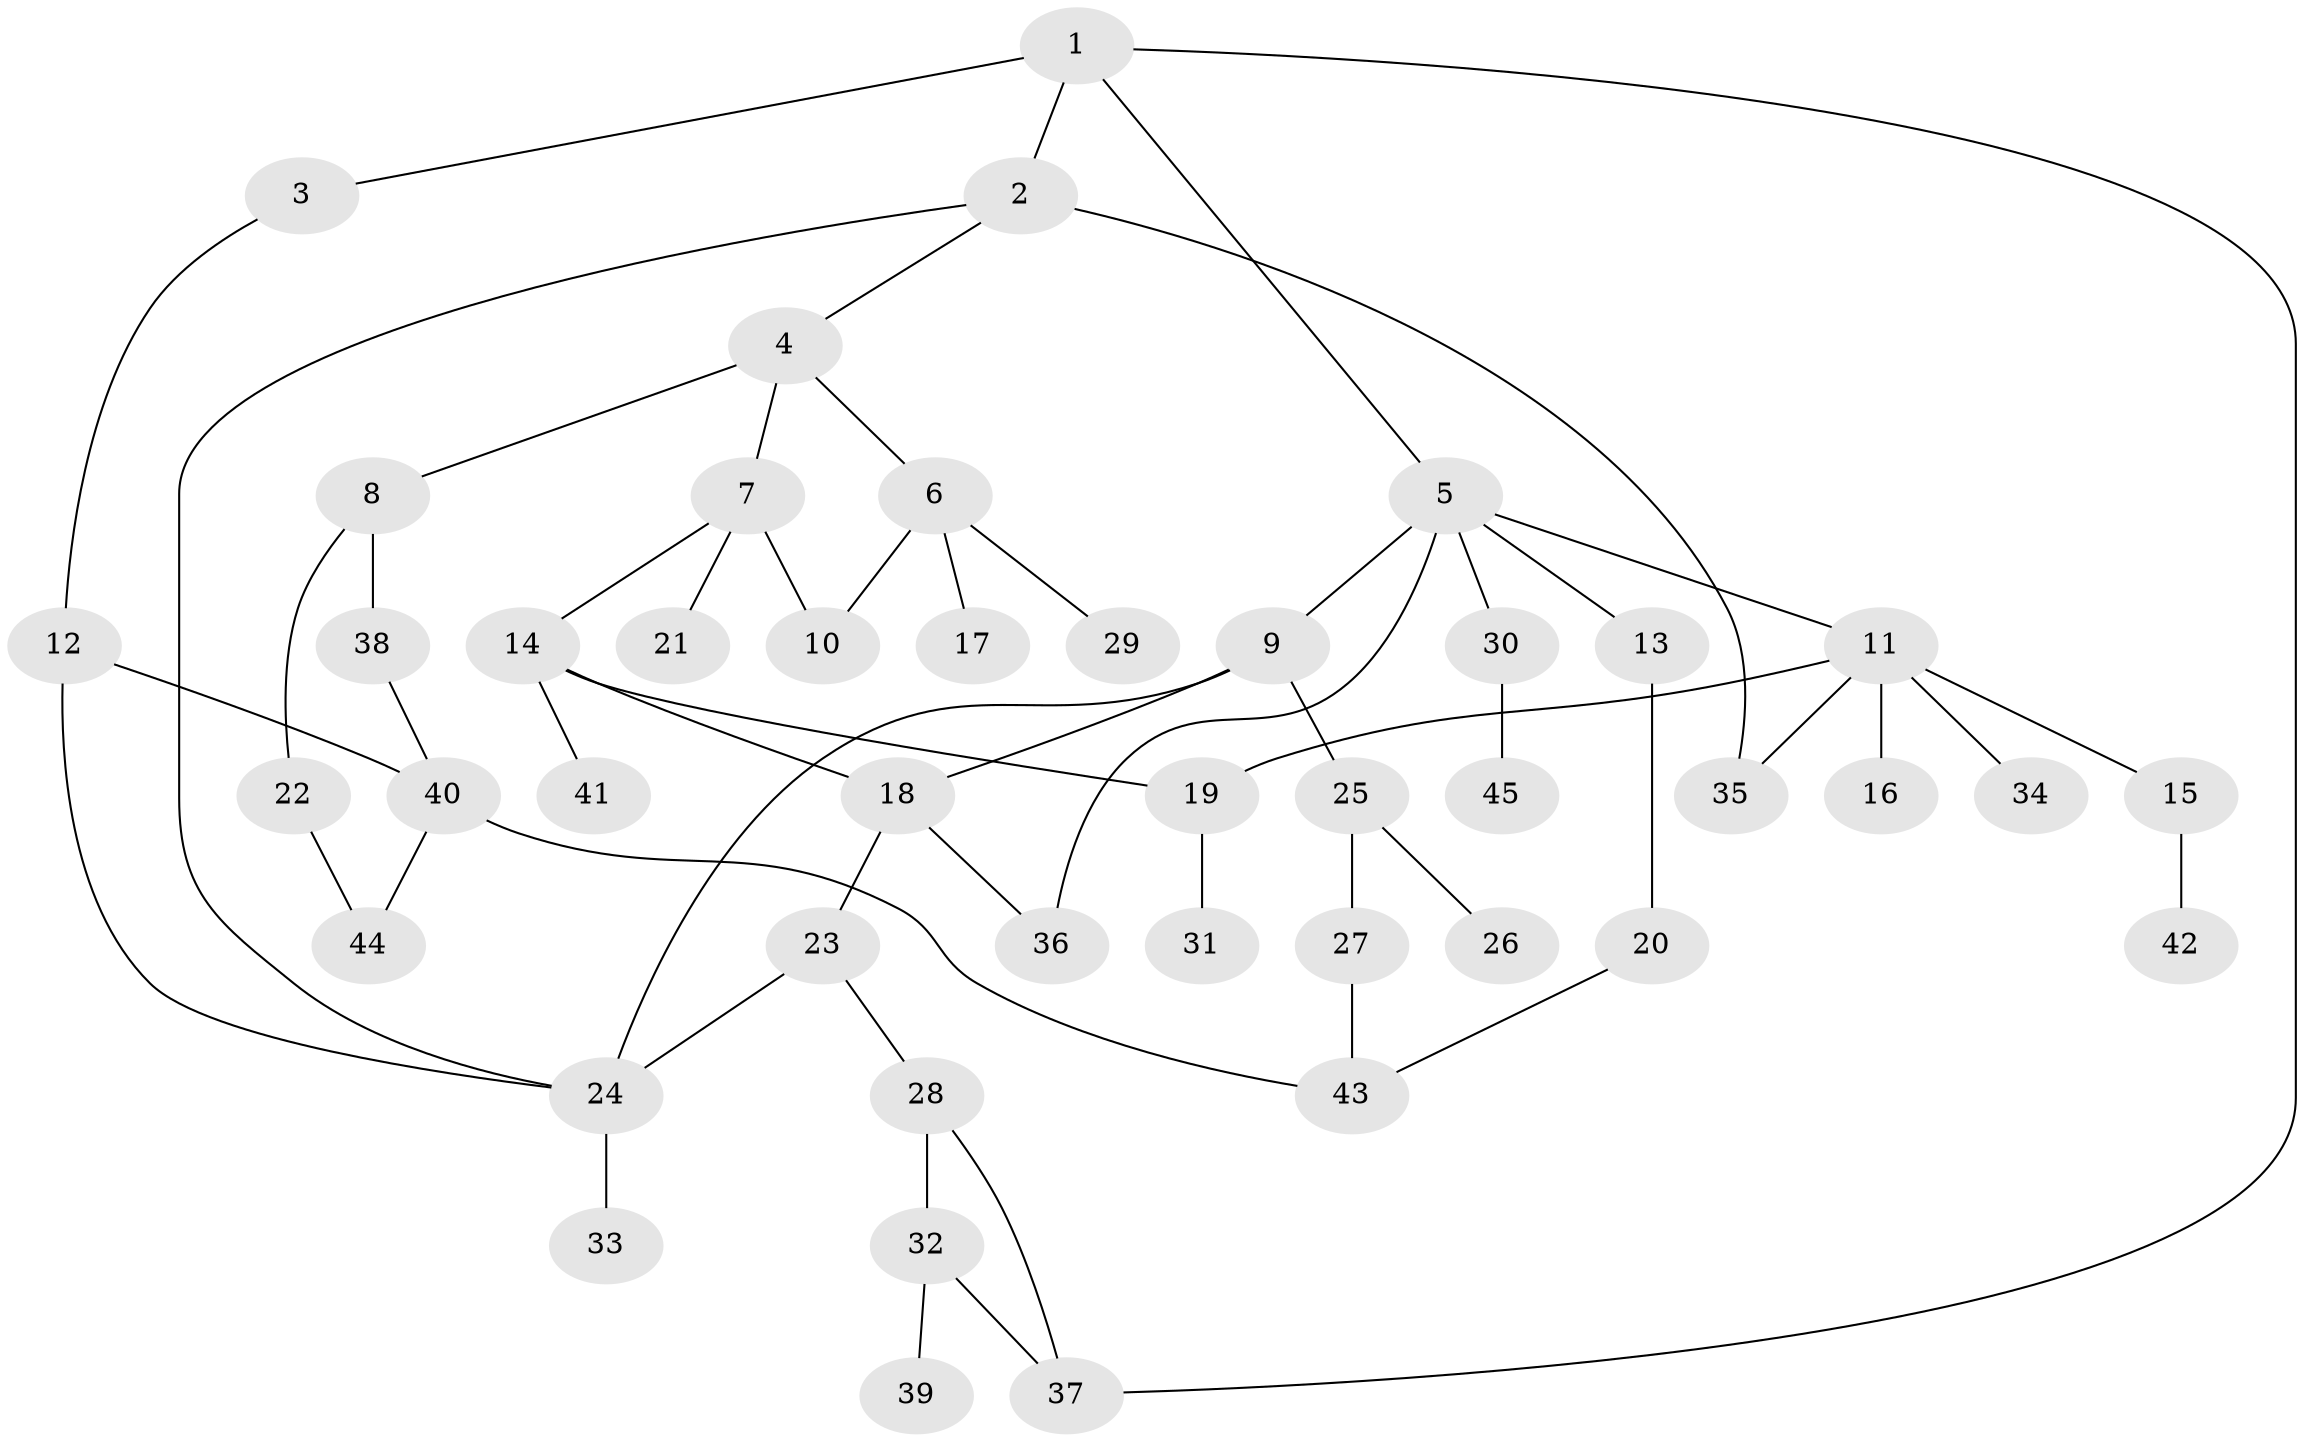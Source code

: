 // original degree distribution, {5: 0.05555555555555555, 4: 0.1388888888888889, 3: 0.18055555555555555, 6: 0.013888888888888888, 7: 0.013888888888888888, 2: 0.20833333333333334, 1: 0.3888888888888889}
// Generated by graph-tools (version 1.1) at 2025/49/03/04/25 22:49:00]
// undirected, 45 vertices, 58 edges
graph export_dot {
  node [color=gray90,style=filled];
  1;
  2;
  3;
  4;
  5;
  6;
  7;
  8;
  9;
  10;
  11;
  12;
  13;
  14;
  15;
  16;
  17;
  18;
  19;
  20;
  21;
  22;
  23;
  24;
  25;
  26;
  27;
  28;
  29;
  30;
  31;
  32;
  33;
  34;
  35;
  36;
  37;
  38;
  39;
  40;
  41;
  42;
  43;
  44;
  45;
  1 -- 2 [weight=1.0];
  1 -- 3 [weight=1.0];
  1 -- 5 [weight=1.0];
  1 -- 37 [weight=1.0];
  2 -- 4 [weight=1.0];
  2 -- 24 [weight=1.0];
  2 -- 35 [weight=1.0];
  3 -- 12 [weight=1.0];
  4 -- 6 [weight=1.0];
  4 -- 7 [weight=1.0];
  4 -- 8 [weight=1.0];
  5 -- 9 [weight=1.0];
  5 -- 11 [weight=1.0];
  5 -- 13 [weight=1.0];
  5 -- 30 [weight=1.0];
  5 -- 36 [weight=1.0];
  6 -- 10 [weight=1.0];
  6 -- 17 [weight=1.0];
  6 -- 29 [weight=1.0];
  7 -- 10 [weight=1.0];
  7 -- 14 [weight=1.0];
  7 -- 21 [weight=1.0];
  8 -- 22 [weight=1.0];
  8 -- 38 [weight=1.0];
  9 -- 18 [weight=1.0];
  9 -- 24 [weight=1.0];
  9 -- 25 [weight=1.0];
  11 -- 15 [weight=1.0];
  11 -- 16 [weight=1.0];
  11 -- 19 [weight=1.0];
  11 -- 34 [weight=1.0];
  11 -- 35 [weight=1.0];
  12 -- 24 [weight=1.0];
  12 -- 40 [weight=1.0];
  13 -- 20 [weight=1.0];
  14 -- 18 [weight=1.0];
  14 -- 19 [weight=1.0];
  14 -- 41 [weight=1.0];
  15 -- 42 [weight=1.0];
  18 -- 23 [weight=1.0];
  18 -- 36 [weight=1.0];
  19 -- 31 [weight=1.0];
  20 -- 43 [weight=1.0];
  22 -- 44 [weight=1.0];
  23 -- 24 [weight=1.0];
  23 -- 28 [weight=1.0];
  24 -- 33 [weight=2.0];
  25 -- 26 [weight=1.0];
  25 -- 27 [weight=1.0];
  27 -- 43 [weight=1.0];
  28 -- 32 [weight=1.0];
  28 -- 37 [weight=1.0];
  30 -- 45 [weight=1.0];
  32 -- 37 [weight=1.0];
  32 -- 39 [weight=1.0];
  38 -- 40 [weight=1.0];
  40 -- 43 [weight=1.0];
  40 -- 44 [weight=1.0];
}
